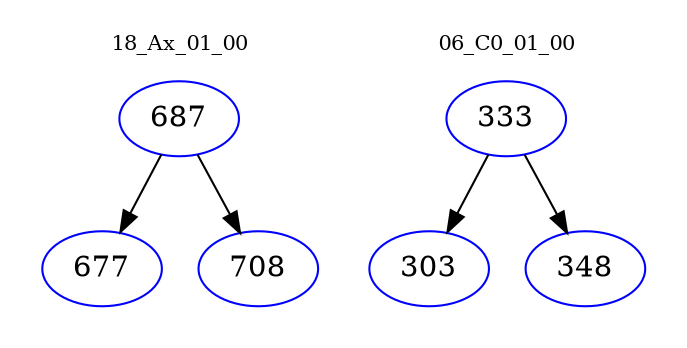 digraph{
subgraph cluster_0 {
color = white
label = "18_Ax_01_00";
fontsize=10;
T0_687 [label="687", color="blue"]
T0_687 -> T0_677 [color="black"]
T0_677 [label="677", color="blue"]
T0_687 -> T0_708 [color="black"]
T0_708 [label="708", color="blue"]
}
subgraph cluster_1 {
color = white
label = "06_C0_01_00";
fontsize=10;
T1_333 [label="333", color="blue"]
T1_333 -> T1_303 [color="black"]
T1_303 [label="303", color="blue"]
T1_333 -> T1_348 [color="black"]
T1_348 [label="348", color="blue"]
}
}
